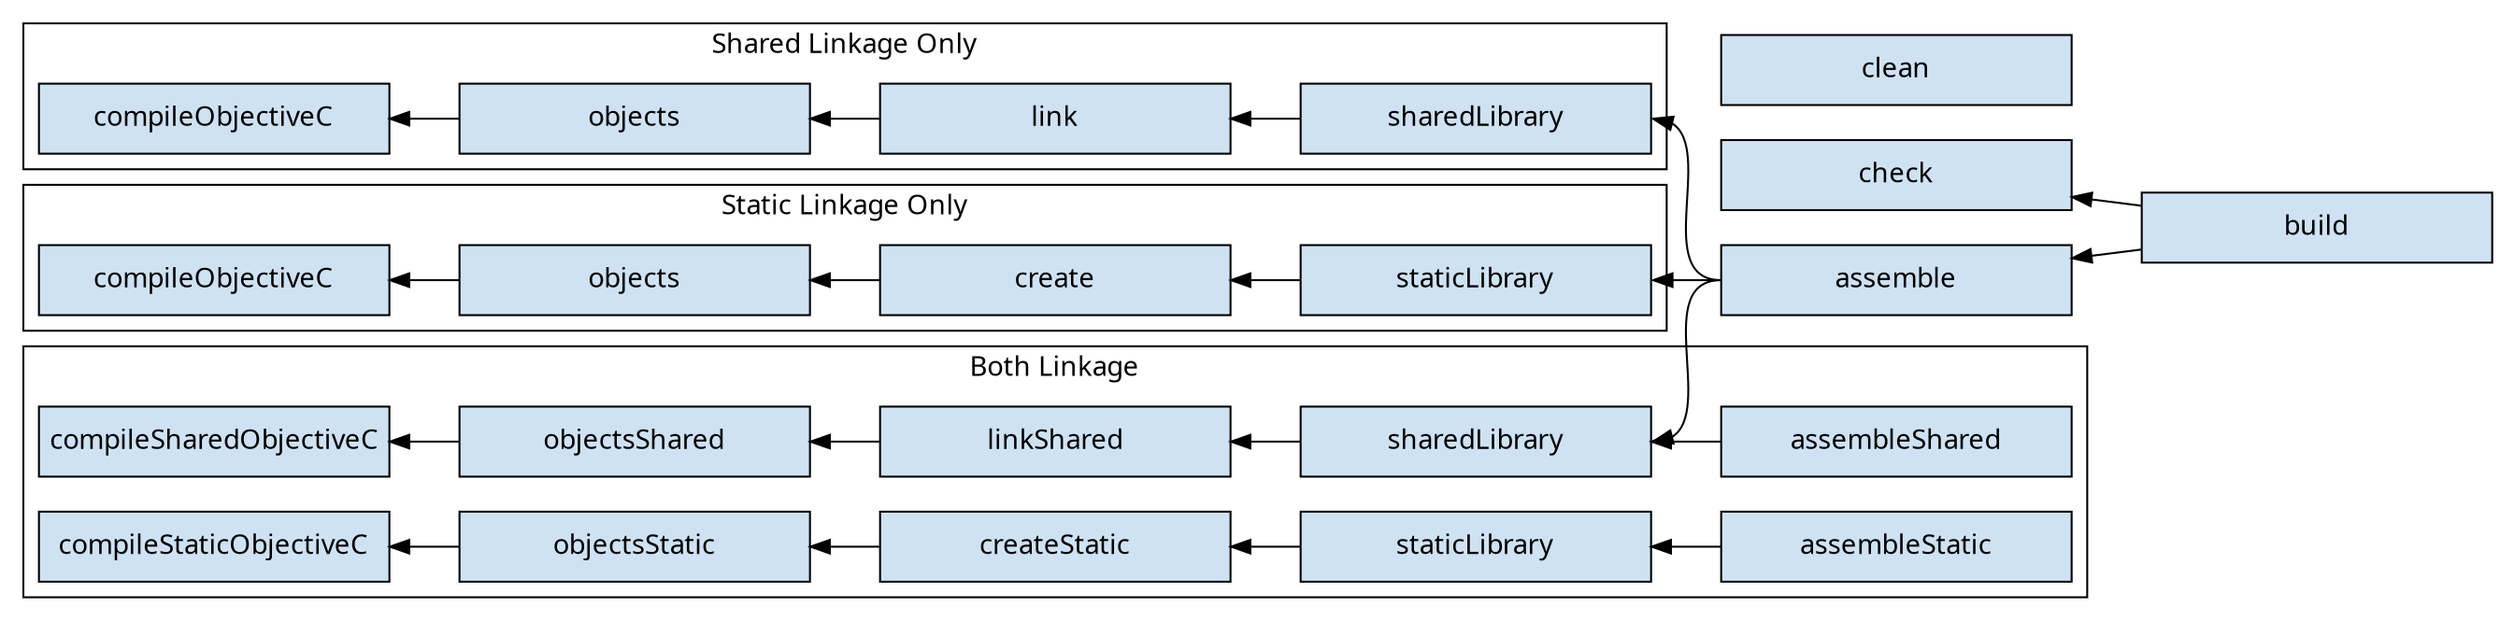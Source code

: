 digraph taskGraph {
  graph [ dpi = 100, fontname="Sans"];
  node [fontname = "Sans"];
  edge [fontname = "Sans"];
  node [shape=rectangle, fixedsize=true, width=2.5, height=0.5];
  node [style=filled, fillcolor="#cfe2f3"]
  rankdir=LR

  compileSharedLinkage[label=compileObjectiveC]
  compileStaticLinkage[label=compileObjectiveC]
  compileBothLinkageShared[label=compileSharedObjectiveC]
  compileBothLinkageStatic[label=compileStaticObjectiveC]

  subgraph cluster_sharedLinkage {
	label = "Shared Linkage Only"
	color = black

	objectsSharedLinkage[label=objects]
	linkSharedLinkage[label=link]

	compileSharedLinkage -> objectsSharedLinkage -> linkSharedLinkage -> sharedLibrary [dir=back]
  }

  subgraph cluster_staticLinkage {
	label = "Static Linkage Only"
	color = black

	objectsStaticLinkage[label=objects]
	createStaticLinkage[label=create]

	compileStaticLinkage -> objectsStaticLinkage -> createStaticLinkage -> staticLibrary [dir=back]
  }

  subgraph cluster_bothLinkage {
	label = "Both Linkage"
	color = black

	objectsBothLinkageShared[label=objectsShared]
	objectsBothLinkageStatic[label=objectsStatic]

	linkBothLinkageShared[label=linkShared]
	createBothLinkageStatic[label=createStatic]

	sharedLibraryBothLinkage[label=sharedLibrary]
	staticLibraryBothLinkage[label=staticLibrary]

	assembleBothLinkageShared[label=assembleShared]
	assembleBothLinkageStatic[label=assembleStatic]

	compileBothLinkageShared -> objectsBothLinkageShared -> linkBothLinkageShared -> sharedLibraryBothLinkage -> assembleBothLinkageShared [dir=back]
	compileBothLinkageStatic -> objectsBothLinkageStatic -> createBothLinkageStatic -> staticLibraryBothLinkage -> assembleBothLinkageStatic [dir=back]
  }

  { sharedLibrary, staticLibrary, sharedLibraryBothLinkage } -> assemble [dir=back headport=w tailport=e]
  assemble -> build [dir=back]
  check -> build [dir=back]
  clean

  check -> assemble [style=invis]
  {rank=same clean check assemble}
}

